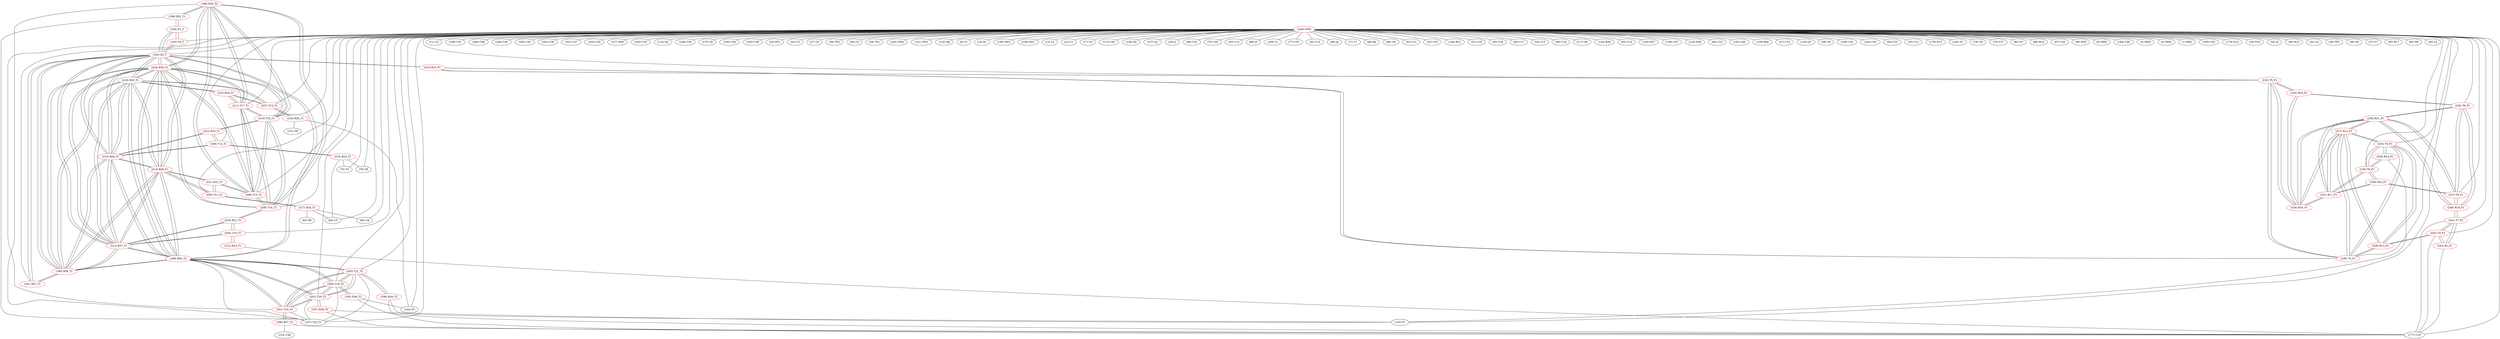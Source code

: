 graph {
	188 [label="(188) R35_T2" color=red]
	189 [label="(189) R52_T1"]
	187 [label="(187) T22_T1"]
	208 [label="(208) T14_T1"]
	209 [label="(209) T15_T1"]
	211 [label="(211) T17_T1"]
	210 [label="(210) T16_T1"]
	224 [label="(224) R35_T1"]
	189 [label="(189) R52_T1" color=red]
	194 [label="(194) D1_T"]
	188 [label="(188) R35_T2"]
	187 [label="(187) T22_T1"]
	190 [label="(190) R58_T1" color=red]
	192 [label="(192) D2_T"]
	199 [label="(199) R40_T2"]
	213 [label="(213) R27_T1"]
	214 [label="(214) R28_T1"]
	215 [label="(215) R29_T1"]
	219 [label="(219) R30_T1"]
	224 [label="(224) R35_T1"]
	191 [label="(191) R57_T1"]
	191 [label="(191) R57_T1" color=red]
	192 [label="(192) D2_T"]
	190 [label="(190) R58_T1"]
	192 [label="(192) D2_T" color=red]
	190 [label="(190) R58_T1"]
	199 [label="(199) R40_T2"]
	213 [label="(213) R27_T1"]
	214 [label="(214) R28_T1"]
	215 [label="(215) R29_T1"]
	219 [label="(219) R30_T1"]
	224 [label="(224) R35_T1"]
	194 [label="(194) D1_T"]
	193 [label="(193) C8_T"]
	191 [label="(191) R57_T1"]
	233 [label="(233) R15_P1"]
	193 [label="(193) C8_T" color=red]
	194 [label="(194) D1_T"]
	192 [label="(192) D2_T"]
	194 [label="(194) D1_T" color=red]
	192 [label="(192) D2_T"]
	193 [label="(193) C8_T"]
	189 [label="(189) R52_T1"]
	195 [label="(195) R36_T2" color=red]
	177 [label="(177) U10"]
	144 [label="(144) P2"]
	200 [label="(200) T18_T2"]
	196 [label="(196) R37_T2" color=red]
	177 [label="(177) U10"]
	153 [label="(153) C44"]
	201 [label="(201) T19_T2"]
	197 [label="(197) R38_T2" color=red]
	143 [label="(143) P1"]
	177 [label="(177) U10"]
	202 [label="(202) T20_T2"]
	198 [label="(198) R39_T2" color=red]
	177 [label="(177) U10"]
	143 [label="(143) P1"]
	203 [label="(203) T21_T2"]
	199 [label="(199) R40_T2" color=red]
	192 [label="(192) D2_T"]
	190 [label="(190) R58_T1"]
	213 [label="(213) R27_T1"]
	214 [label="(214) R28_T1"]
	215 [label="(215) R29_T1"]
	219 [label="(219) R30_T1"]
	224 [label="(224) R35_T1"]
	202 [label="(202) T20_T2"]
	203 [label="(203) T21_T2"]
	201 [label="(201) T19_T2"]
	187 [label="(187) T22_T1"]
	200 [label="(200) T18_T2"]
	200 [label="(200) T18_T2" color=red]
	202 [label="(202) T20_T2"]
	203 [label="(203) T21_T2"]
	201 [label="(201) T19_T2"]
	199 [label="(199) R40_T2"]
	187 [label="(187) T22_T1"]
	195 [label="(195) R36_T2"]
	201 [label="(201) T19_T2" color=red]
	202 [label="(202) T20_T2"]
	203 [label="(203) T21_T2"]
	199 [label="(199) R40_T2"]
	187 [label="(187) T22_T1"]
	200 [label="(200) T18_T2"]
	196 [label="(196) R37_T2"]
	202 [label="(202) T20_T2" color=red]
	203 [label="(203) T21_T2"]
	201 [label="(201) T19_T2"]
	199 [label="(199) R40_T2"]
	187 [label="(187) T22_T1"]
	200 [label="(200) T18_T2"]
	197 [label="(197) R38_T2"]
	203 [label="(203) T21_T2" color=red]
	202 [label="(202) T20_T2"]
	201 [label="(201) T19_T2"]
	199 [label="(199) R40_T2"]
	187 [label="(187) T22_T1"]
	200 [label="(200) T18_T2"]
	198 [label="(198) R39_T2"]
	204 [label="(204) T10_T1" color=red]
	212 [label="(212) R23_T1"]
	220 [label="(220) R31_T1"]
	213 [label="(213) R27_T1"]
	205 [label="(205) T11_T1" color=red]
	217 [label="(217) R24_T1"]
	221 [label="(221) R32_T1"]
	214 [label="(214) R28_T1"]
	206 [label="(206) T12_T1" color=red]
	222 [label="(222) R33_T1"]
	215 [label="(215) R29_T1"]
	216 [label="(216) R25_T1"]
	207 [label="(207) T13_T1" color=red]
	223 [label="(223) R34_T1"]
	219 [label="(219) R30_T1"]
	218 [label="(218) R26_T1"]
	208 [label="(208) T14_T1" color=red]
	209 [label="(209) T15_T1"]
	211 [label="(211) T17_T1"]
	210 [label="(210) T16_T1"]
	224 [label="(224) R35_T1"]
	188 [label="(188) R35_T2"]
	220 [label="(220) R31_T1"]
	209 [label="(209) T15_T1" color=red]
	208 [label="(208) T14_T1"]
	211 [label="(211) T17_T1"]
	210 [label="(210) T16_T1"]
	224 [label="(224) R35_T1"]
	188 [label="(188) R35_T2"]
	221 [label="(221) R32_T1"]
	210 [label="(210) T16_T1" color=red]
	208 [label="(208) T14_T1"]
	209 [label="(209) T15_T1"]
	211 [label="(211) T17_T1"]
	224 [label="(224) R35_T1"]
	188 [label="(188) R35_T2"]
	222 [label="(222) R33_T1"]
	211 [label="(211) T17_T1" color=red]
	208 [label="(208) T14_T1"]
	209 [label="(209) T15_T1"]
	210 [label="(210) T16_T1"]
	224 [label="(224) R35_T1"]
	188 [label="(188) R35_T2"]
	223 [label="(223) R34_T1"]
	212 [label="(212) R23_T1" color=red]
	177 [label="(177) U10"]
	204 [label="(204) T10_T1"]
	213 [label="(213) R27_T1" color=red]
	192 [label="(192) D2_T"]
	190 [label="(190) R58_T1"]
	199 [label="(199) R40_T2"]
	214 [label="(214) R28_T1"]
	215 [label="(215) R29_T1"]
	219 [label="(219) R30_T1"]
	224 [label="(224) R35_T1"]
	220 [label="(220) R31_T1"]
	204 [label="(204) T10_T1"]
	214 [label="(214) R28_T1" color=red]
	192 [label="(192) D2_T"]
	190 [label="(190) R58_T1"]
	199 [label="(199) R40_T2"]
	213 [label="(213) R27_T1"]
	215 [label="(215) R29_T1"]
	219 [label="(219) R30_T1"]
	224 [label="(224) R35_T1"]
	221 [label="(221) R32_T1"]
	205 [label="(205) T11_T1"]
	215 [label="(215) R29_T1" color=red]
	192 [label="(192) D2_T"]
	190 [label="(190) R58_T1"]
	199 [label="(199) R40_T2"]
	213 [label="(213) R27_T1"]
	214 [label="(214) R28_T1"]
	219 [label="(219) R30_T1"]
	224 [label="(224) R35_T1"]
	222 [label="(222) R33_T1"]
	206 [label="(206) T12_T1"]
	216 [label="(216) R25_T1" color=red]
	44 [label="(44) U5"]
	75 [label="(75) Y3"]
	76 [label="(76) C8"]
	206 [label="(206) T12_T1"]
	217 [label="(217) R24_T1" color=red]
	64 [label="(64) U8"]
	44 [label="(44) U5"]
	62 [label="(62) R9"]
	205 [label="(205) T11_T1"]
	218 [label="(218) R26_T1" color=red]
	151 [label="(151) F6"]
	144 [label="(144) P2"]
	207 [label="(207) T13_T1"]
	219 [label="(219) R30_T1" color=red]
	192 [label="(192) D2_T"]
	190 [label="(190) R58_T1"]
	199 [label="(199) R40_T2"]
	213 [label="(213) R27_T1"]
	214 [label="(214) R28_T1"]
	215 [label="(215) R29_T1"]
	224 [label="(224) R35_T1"]
	207 [label="(207) T13_T1"]
	223 [label="(223) R34_T1"]
	220 [label="(220) R31_T1" color=red]
	213 [label="(213) R27_T1"]
	204 [label="(204) T10_T1"]
	208 [label="(208) T14_T1"]
	221 [label="(221) R32_T1" color=red]
	209 [label="(209) T15_T1"]
	205 [label="(205) T11_T1"]
	214 [label="(214) R28_T1"]
	222 [label="(222) R33_T1" color=red]
	210 [label="(210) T16_T1"]
	215 [label="(215) R29_T1"]
	206 [label="(206) T12_T1"]
	223 [label="(223) R34_T1" color=red]
	211 [label="(211) T17_T1"]
	207 [label="(207) T13_T1"]
	219 [label="(219) R30_T1"]
	224 [label="(224) R35_T1" color=red]
	192 [label="(192) D2_T"]
	190 [label="(190) R58_T1"]
	199 [label="(199) R40_T2"]
	213 [label="(213) R27_T1"]
	214 [label="(214) R28_T1"]
	215 [label="(215) R29_T1"]
	219 [label="(219) R30_T1"]
	208 [label="(208) T14_T1"]
	209 [label="(209) T15_T1"]
	211 [label="(211) T17_T1"]
	210 [label="(210) T16_T1"]
	188 [label="(188) R35_T2"]
	225 [label="(225) T3_P1" color=red]
	229 [label="(229) R14_P1"]
	230 [label="(230) T6_P1"]
	228 [label="(228) R13_P1"]
	227 [label="(227) R12_P1"]
	226 [label="(226) T2_P1"]
	226 [label="(226) T2_P1" color=red]
	228 [label="(228) R13_P1"]
	225 [label="(225) T3_P1"]
	227 [label="(227) R12_P1"]
	232 [label="(232) T5_P1"]
	233 [label="(233) R15_P1"]
	227 [label="(227) R12_P1" color=red]
	238 [label="(238) R21_P1"]
	234 [label="(234) R16_P1"]
	231 [label="(231) R17_P1"]
	228 [label="(228) R13_P1"]
	225 [label="(225) T3_P1"]
	226 [label="(226) T2_P1"]
	228 [label="(228) R13_P1" color=red]
	242 [label="(242) T4_P1"]
	225 [label="(225) T3_P1"]
	227 [label="(227) R12_P1"]
	226 [label="(226) T2_P1"]
	229 [label="(229) R14_P1" color=red]
	143 [label="(143) P1"]
	225 [label="(225) T3_P1"]
	230 [label="(230) T6_P1"]
	230 [label="(230) T6_P1" color=red]
	229 [label="(229) R14_P1"]
	225 [label="(225) T3_P1"]
	239 [label="(239) R22_P1"]
	231 [label="(231) R17_P1"]
	231 [label="(231) R17_P1" color=red]
	238 [label="(238) R21_P1"]
	234 [label="(234) R16_P1"]
	227 [label="(227) R12_P1"]
	239 [label="(239) R22_P1"]
	230 [label="(230) T6_P1"]
	232 [label="(232) T5_P1" color=red]
	226 [label="(226) T2_P1"]
	233 [label="(233) R15_P1"]
	234 [label="(234) R16_P1"]
	235 [label="(235) R20_P1"]
	233 [label="(233) R15_P1" color=red]
	192 [label="(192) D2_T"]
	226 [label="(226) T2_P1"]
	232 [label="(232) T5_P1"]
	234 [label="(234) R16_P1" color=red]
	238 [label="(238) R21_P1"]
	227 [label="(227) R12_P1"]
	231 [label="(231) R17_P1"]
	232 [label="(232) T5_P1"]
	235 [label="(235) R20_P1"]
	235 [label="(235) R20_P1" color=red]
	236 [label="(236) T8_P1"]
	234 [label="(234) R16_P1"]
	232 [label="(232) T5_P1"]
	236 [label="(236) T8_P1" color=red]
	237 [label="(237) T9_P1"]
	238 [label="(238) R21_P1"]
	240 [label="(240) R19_P1"]
	235 [label="(235) R20_P1"]
	237 [label="(237) T9_P1" color=red]
	239 [label="(239) R22_P1"]
	238 [label="(238) R21_P1"]
	236 [label="(236) T8_P1"]
	240 [label="(240) R19_P1"]
	238 [label="(238) R21_P1" color=red]
	234 [label="(234) R16_P1"]
	227 [label="(227) R12_P1"]
	231 [label="(231) R17_P1"]
	237 [label="(237) T9_P1"]
	236 [label="(236) T8_P1"]
	240 [label="(240) R19_P1"]
	239 [label="(239) R22_P1" color=red]
	237 [label="(237) T9_P1"]
	230 [label="(230) T6_P1"]
	231 [label="(231) R17_P1"]
	240 [label="(240) R19_P1" color=red]
	237 [label="(237) T9_P1"]
	238 [label="(238) R21_P1"]
	236 [label="(236) T8_P1"]
	241 [label="(241) T7_P1"]
	241 [label="(241) T7_P1" color=red]
	243 [label="(243) R1_P1"]
	242 [label="(242) T4_P1"]
	177 [label="(177) U10"]
	240 [label="(240) R19_P1"]
	242 [label="(242) T4_P1" color=red]
	228 [label="(228) R13_P1"]
	243 [label="(243) R1_P1"]
	241 [label="(241) T7_P1"]
	177 [label="(177) U10"]
	243 [label="(243) R1_P1" color=red]
	242 [label="(242) T4_P1"]
	241 [label="(241) T7_P1"]
	177 [label="(177) U10"]
	244 [label="(244) GND" color=red]
	11 [label="(11) C2"]
	109 [label="(109) C31"]
	166 [label="(166) C48"]
	164 [label="(164) C40"]
	165 [label="(165) C41"]
	162 [label="(162) C38"]
	161 [label="(161) C37"]
	103 [label="(103) C29"]
	64 [label="(64) U8"]
	127 [label="(127) R39"]
	160 [label="(160) C35"]
	114 [label="(114) Q2"]
	106 [label="(106) C30"]
	175 [label="(175) S5"]
	100 [label="(100) C28"]
	163 [label="(163) C39"]
	25 [label="(25) BT1"]
	24 [label="(24) U3"]
	27 [label="(27) C6"]
	177 [label="(177) U10"]
	30 [label="(30) TP2"]
	28 [label="(28) C5"]
	29 [label="(29) TP1"]
	144 [label="(144) P2"]
	140 [label="(140) SW4"]
	141 [label="(141) SW2"]
	132 [label="(132) Q6"]
	9 [label="(9) U1"]
	14 [label="(14) R1"]
	139 [label="(139) SW3"]
	138 [label="(138) SW1"]
	13 [label="(13) L2"]
	12 [label="(12) C1"]
	17 [label="(17) C3"]
	173 [label="(173) C42"]
	136 [label="(136) Q5"]
	137 [label="(137) Q1"]
	19 [label="(19) J1"]
	69 [label="(69) C24"]
	70 [label="(70) C25"]
	44 [label="(44) U5"]
	43 [label="(43) C13"]
	75 [label="(75) Y3"]
	68 [label="(68) J3"]
	169 [label="(169) Y1"]
	76 [label="(76) C8"]
	77 [label="(77) C53"]
	42 [label="(42) C15"]
	46 [label="(46) J4"]
	71 [label="(71) L7"]
	40 [label="(40) R4"]
	66 [label="(66) U6"]
	53 [label="(53) C21"]
	52 [label="(52) C20"]
	128 [label="(128) R31"]
	51 [label="(51) C19"]
	50 [label="(50) C18"]
	49 [label="(49) C17"]
	54 [label="(54) C12"]
	48 [label="(48) C16"]
	117 [label="(117) Q4"]
	124 [label="(124) R30"]
	65 [label="(65) C10"]
	126 [label="(126) R27"]
	158 [label="(158) C33"]
	125 [label="(125) R36"]
	60 [label="(60) C23"]
	155 [label="(155) C46"]
	129 [label="(129) R40"]
	57 [label="(57) C14"]
	120 [label="(120) Q3"]
	58 [label="(58) C9"]
	159 [label="(159) C34"]
	154 [label="(154) C43"]
	56 [label="(56) C22"]
	55 [label="(55) C11"]
	143 [label="(143) P1"]
	178 [label="(178) D13"]
	183 [label="(183) Y2"]
	78 [label="(78) U9"]
	79 [label="(79) C27"]
	82 [label="(82) D7"]
	86 [label="(86) R14"]
	87 [label="(87) C26"]
	90 [label="(90) R18"]
	6 [label="(6) MH4"]
	184 [label="(184) C49"]
	5 [label="(5) MH3"]
	4 [label="(4) MH2"]
	1 [label="(1) MH1"]
	185 [label="(185) C52"]
	179 [label="(179) D14"]
	35 [label="(35) D16"]
	34 [label="(34) J2"]
	96 [label="(96) R12"]
	32 [label="(32) C4"]
	38 [label="(38) TP3"]
	39 [label="(39) D5"]
	37 [label="(37) C7"]
	95 [label="(95) R17"]
	83 [label="(83) D9"]
	36 [label="(36) L4"]
	204 [label="(204) T10_T1"]
	205 [label="(205) T11_T1"]
	206 [label="(206) T12_T1"]
	207 [label="(207) T13_T1"]
	202 [label="(202) T20_T2"]
	208 [label="(208) T14_T1"]
	209 [label="(209) T15_T1"]
	200 [label="(200) T18_T2"]
	203 [label="(203) T21_T2"]
	201 [label="(201) T19_T2"]
	193 [label="(193) C8_T"]
	210 [label="(210) T16_T1"]
	211 [label="(211) T17_T1"]
	192 [label="(192) D2_T"]
	187 [label="(187) T22_T1"]
	191 [label="(191) R57_T1"]
	225 [label="(225) T3_P1"]
	242 [label="(242) T4_P1"]
	241 [label="(241) T7_P1"]
	232 [label="(232) T5_P1"]
	237 [label="(237) T9_P1"]
	236 [label="(236) T8_P1"]
	230 [label="(230) T6_P1"]
	226 [label="(226) T2_P1"]
	188 -- 189
	188 -- 187
	188 -- 208
	188 -- 209
	188 -- 211
	188 -- 210
	188 -- 224
	189 -- 194
	189 -- 188
	189 -- 187
	190 -- 192
	190 -- 199
	190 -- 213
	190 -- 214
	190 -- 215
	190 -- 219
	190 -- 224
	190 -- 191
	191 -- 192
	191 -- 190
	192 -- 190
	192 -- 199
	192 -- 213
	192 -- 214
	192 -- 215
	192 -- 219
	192 -- 224
	192 -- 194
	192 -- 193
	192 -- 191
	192 -- 233
	193 -- 194
	193 -- 192
	194 -- 192
	194 -- 193
	194 -- 189
	195 -- 177
	195 -- 144
	195 -- 200
	196 -- 177
	196 -- 153
	196 -- 201
	197 -- 143
	197 -- 177
	197 -- 202
	198 -- 177
	198 -- 143
	198 -- 203
	199 -- 192
	199 -- 190
	199 -- 213
	199 -- 214
	199 -- 215
	199 -- 219
	199 -- 224
	199 -- 202
	199 -- 203
	199 -- 201
	199 -- 187
	199 -- 200
	200 -- 202
	200 -- 203
	200 -- 201
	200 -- 199
	200 -- 187
	200 -- 195
	201 -- 202
	201 -- 203
	201 -- 199
	201 -- 187
	201 -- 200
	201 -- 196
	202 -- 203
	202 -- 201
	202 -- 199
	202 -- 187
	202 -- 200
	202 -- 197
	203 -- 202
	203 -- 201
	203 -- 199
	203 -- 187
	203 -- 200
	203 -- 198
	204 -- 212
	204 -- 220
	204 -- 213
	205 -- 217
	205 -- 221
	205 -- 214
	206 -- 222
	206 -- 215
	206 -- 216
	207 -- 223
	207 -- 219
	207 -- 218
	208 -- 209
	208 -- 211
	208 -- 210
	208 -- 224
	208 -- 188
	208 -- 220
	209 -- 208
	209 -- 211
	209 -- 210
	209 -- 224
	209 -- 188
	209 -- 221
	210 -- 208
	210 -- 209
	210 -- 211
	210 -- 224
	210 -- 188
	210 -- 222
	211 -- 208
	211 -- 209
	211 -- 210
	211 -- 224
	211 -- 188
	211 -- 223
	212 -- 177
	212 -- 204
	213 -- 192
	213 -- 190
	213 -- 199
	213 -- 214
	213 -- 215
	213 -- 219
	213 -- 224
	213 -- 220
	213 -- 204
	214 -- 192
	214 -- 190
	214 -- 199
	214 -- 213
	214 -- 215
	214 -- 219
	214 -- 224
	214 -- 221
	214 -- 205
	215 -- 192
	215 -- 190
	215 -- 199
	215 -- 213
	215 -- 214
	215 -- 219
	215 -- 224
	215 -- 222
	215 -- 206
	216 -- 44
	216 -- 75
	216 -- 76
	216 -- 206
	217 -- 64
	217 -- 44
	217 -- 62
	217 -- 205
	218 -- 151
	218 -- 144
	218 -- 207
	219 -- 192
	219 -- 190
	219 -- 199
	219 -- 213
	219 -- 214
	219 -- 215
	219 -- 224
	219 -- 207
	219 -- 223
	220 -- 213
	220 -- 204
	220 -- 208
	221 -- 209
	221 -- 205
	221 -- 214
	222 -- 210
	222 -- 215
	222 -- 206
	223 -- 211
	223 -- 207
	223 -- 219
	224 -- 192
	224 -- 190
	224 -- 199
	224 -- 213
	224 -- 214
	224 -- 215
	224 -- 219
	224 -- 208
	224 -- 209
	224 -- 211
	224 -- 210
	224 -- 188
	225 -- 229
	225 -- 230
	225 -- 228
	225 -- 227
	225 -- 226
	226 -- 228
	226 -- 225
	226 -- 227
	226 -- 232
	226 -- 233
	227 -- 238
	227 -- 234
	227 -- 231
	227 -- 228
	227 -- 225
	227 -- 226
	228 -- 242
	228 -- 225
	228 -- 227
	228 -- 226
	229 -- 143
	229 -- 225
	229 -- 230
	230 -- 229
	230 -- 225
	230 -- 239
	230 -- 231
	231 -- 238
	231 -- 234
	231 -- 227
	231 -- 239
	231 -- 230
	232 -- 226
	232 -- 233
	232 -- 234
	232 -- 235
	233 -- 192
	233 -- 226
	233 -- 232
	234 -- 238
	234 -- 227
	234 -- 231
	234 -- 232
	234 -- 235
	235 -- 236
	235 -- 234
	235 -- 232
	236 -- 237
	236 -- 238
	236 -- 240
	236 -- 235
	237 -- 239
	237 -- 238
	237 -- 236
	237 -- 240
	238 -- 234
	238 -- 227
	238 -- 231
	238 -- 237
	238 -- 236
	238 -- 240
	239 -- 237
	239 -- 230
	239 -- 231
	240 -- 237
	240 -- 238
	240 -- 236
	240 -- 241
	241 -- 243
	241 -- 242
	241 -- 177
	241 -- 240
	242 -- 228
	242 -- 243
	242 -- 241
	242 -- 177
	243 -- 242
	243 -- 241
	243 -- 177
	244 -- 11
	244 -- 109
	244 -- 166
	244 -- 164
	244 -- 165
	244 -- 162
	244 -- 161
	244 -- 103
	244 -- 64
	244 -- 127
	244 -- 160
	244 -- 114
	244 -- 106
	244 -- 175
	244 -- 100
	244 -- 163
	244 -- 25
	244 -- 24
	244 -- 27
	244 -- 177
	244 -- 30
	244 -- 28
	244 -- 29
	244 -- 144
	244 -- 140
	244 -- 141
	244 -- 132
	244 -- 9
	244 -- 14
	244 -- 139
	244 -- 138
	244 -- 13
	244 -- 12
	244 -- 17
	244 -- 173
	244 -- 136
	244 -- 137
	244 -- 19
	244 -- 69
	244 -- 70
	244 -- 44
	244 -- 43
	244 -- 75
	244 -- 68
	244 -- 169
	244 -- 76
	244 -- 77
	244 -- 42
	244 -- 46
	244 -- 71
	244 -- 40
	244 -- 66
	244 -- 53
	244 -- 52
	244 -- 128
	244 -- 51
	244 -- 50
	244 -- 49
	244 -- 54
	244 -- 48
	244 -- 117
	244 -- 124
	244 -- 65
	244 -- 126
	244 -- 158
	244 -- 125
	244 -- 60
	244 -- 155
	244 -- 129
	244 -- 57
	244 -- 120
	244 -- 58
	244 -- 159
	244 -- 154
	244 -- 56
	244 -- 55
	244 -- 143
	244 -- 178
	244 -- 183
	244 -- 78
	244 -- 79
	244 -- 82
	244 -- 86
	244 -- 87
	244 -- 90
	244 -- 6
	244 -- 184
	244 -- 5
	244 -- 4
	244 -- 1
	244 -- 185
	244 -- 179
	244 -- 35
	244 -- 34
	244 -- 96
	244 -- 32
	244 -- 38
	244 -- 39
	244 -- 37
	244 -- 95
	244 -- 83
	244 -- 36
	244 -- 204
	244 -- 205
	244 -- 206
	244 -- 207
	244 -- 202
	244 -- 208
	244 -- 209
	244 -- 200
	244 -- 203
	244 -- 201
	244 -- 193
	244 -- 210
	244 -- 211
	244 -- 192
	244 -- 187
	244 -- 191
	244 -- 225
	244 -- 242
	244 -- 241
	244 -- 232
	244 -- 237
	244 -- 236
	244 -- 230
	244 -- 226
}
